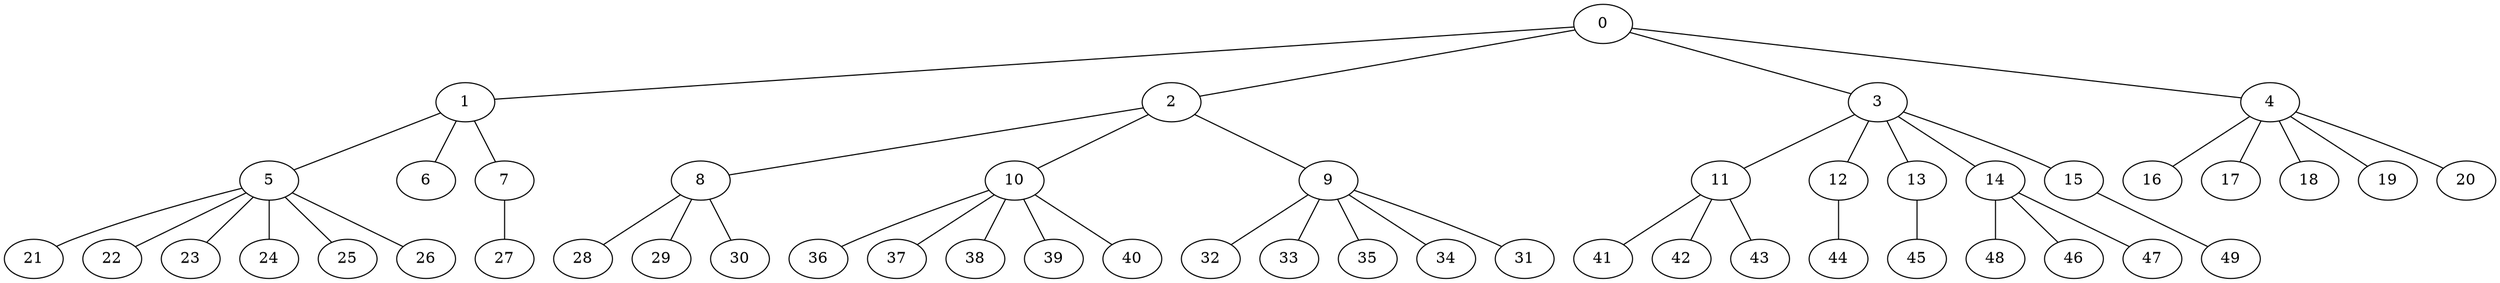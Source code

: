 
graph graphname {
    0 -- 1
0 -- 2
0 -- 3
0 -- 4
1 -- 5
1 -- 6
1 -- 7
2 -- 8
2 -- 10
2 -- 9
3 -- 11
3 -- 12
3 -- 13
3 -- 14
3 -- 15
4 -- 16
4 -- 17
4 -- 18
4 -- 19
4 -- 20
5 -- 21
5 -- 22
5 -- 23
5 -- 24
5 -- 25
5 -- 26
7 -- 27
8 -- 28
8 -- 29
8 -- 30
9 -- 32
9 -- 33
9 -- 35
9 -- 34
9 -- 31
10 -- 36
10 -- 37
10 -- 38
10 -- 39
10 -- 40
11 -- 41
11 -- 42
11 -- 43
12 -- 44
13 -- 45
14 -- 48
14 -- 46
14 -- 47
15 -- 49

}
